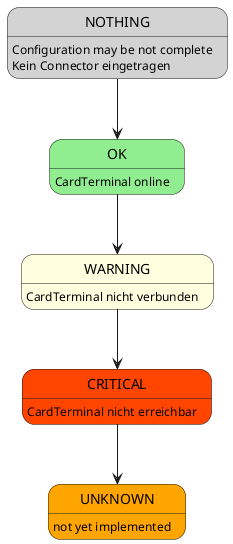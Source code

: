 @startuml

state OK #lightgreen

OK: CardTerminal online

state WARNING #LightYellow

WARNING: CardTerminal nicht verbunden

state CRITICAL #orangered

CRITICAL: CardTerminal nicht erreichbar

state UNKNOWN #Orange
UNKNOWN: not yet implemented

state NOTHING #LightGrey
NOTHING: Configuration may be not complete
NOTHING: Kein Connector eingetragen

NOTHING --> OK
OK --> WARNING
WARNING --> CRITICAL
CRITICAL --> UNKNOWN
@enduml